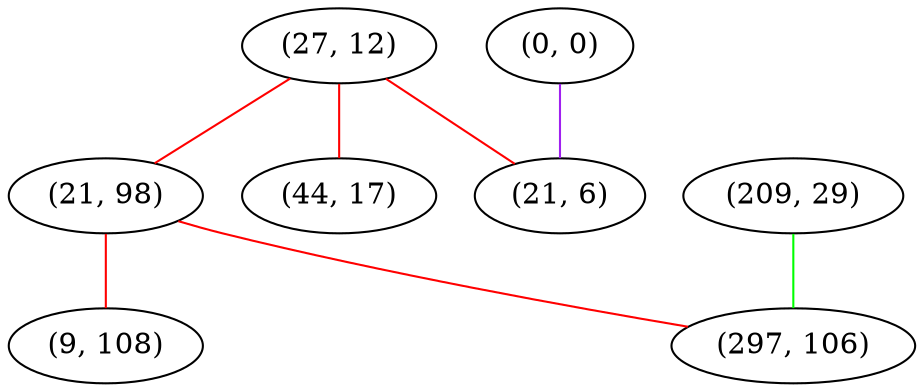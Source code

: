 graph "" {
"(27, 12)";
"(0, 0)";
"(209, 29)";
"(21, 98)";
"(297, 106)";
"(44, 17)";
"(21, 6)";
"(9, 108)";
"(27, 12)" -- "(21, 6)"  [color=red, key=0, weight=1];
"(27, 12)" -- "(44, 17)"  [color=red, key=0, weight=1];
"(27, 12)" -- "(21, 98)"  [color=red, key=0, weight=1];
"(0, 0)" -- "(21, 6)"  [color=purple, key=0, weight=4];
"(209, 29)" -- "(297, 106)"  [color=green, key=0, weight=2];
"(21, 98)" -- "(297, 106)"  [color=red, key=0, weight=1];
"(21, 98)" -- "(9, 108)"  [color=red, key=0, weight=1];
}
